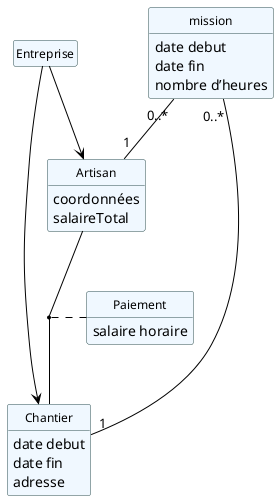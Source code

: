 @startuml test

hide circle
hide empty members
hide empty methods

skinparam classAttributeIconSize 0

skinparam roundcorner 5

skinparam class {
	BackgroundColor AliceBlue
	BorderColor DarkSlateGray
	ArrowColor Black
	FontColor Black
	FontSize 12
	FontName Helvetica
}

skinparam arrow {
    MessageAlign center
}



class Chantier{  
	date debut
    date fin 
    adresse
}

class Artisan{
    coordonnées
	salaireTotal
}

class Entreprise{
}



Entreprise --> Chantier
Entreprise --> Artisan

mission "0..*" -- "1" Chantier
mission "0..*" -- "1" Artisan
(Artisan, Chantier ) .. Paiement

class Paiement {
	    salaire horaire
		

}

class mission{
	date debut 
	date fin 
	nombre d’heures
}


@enduml